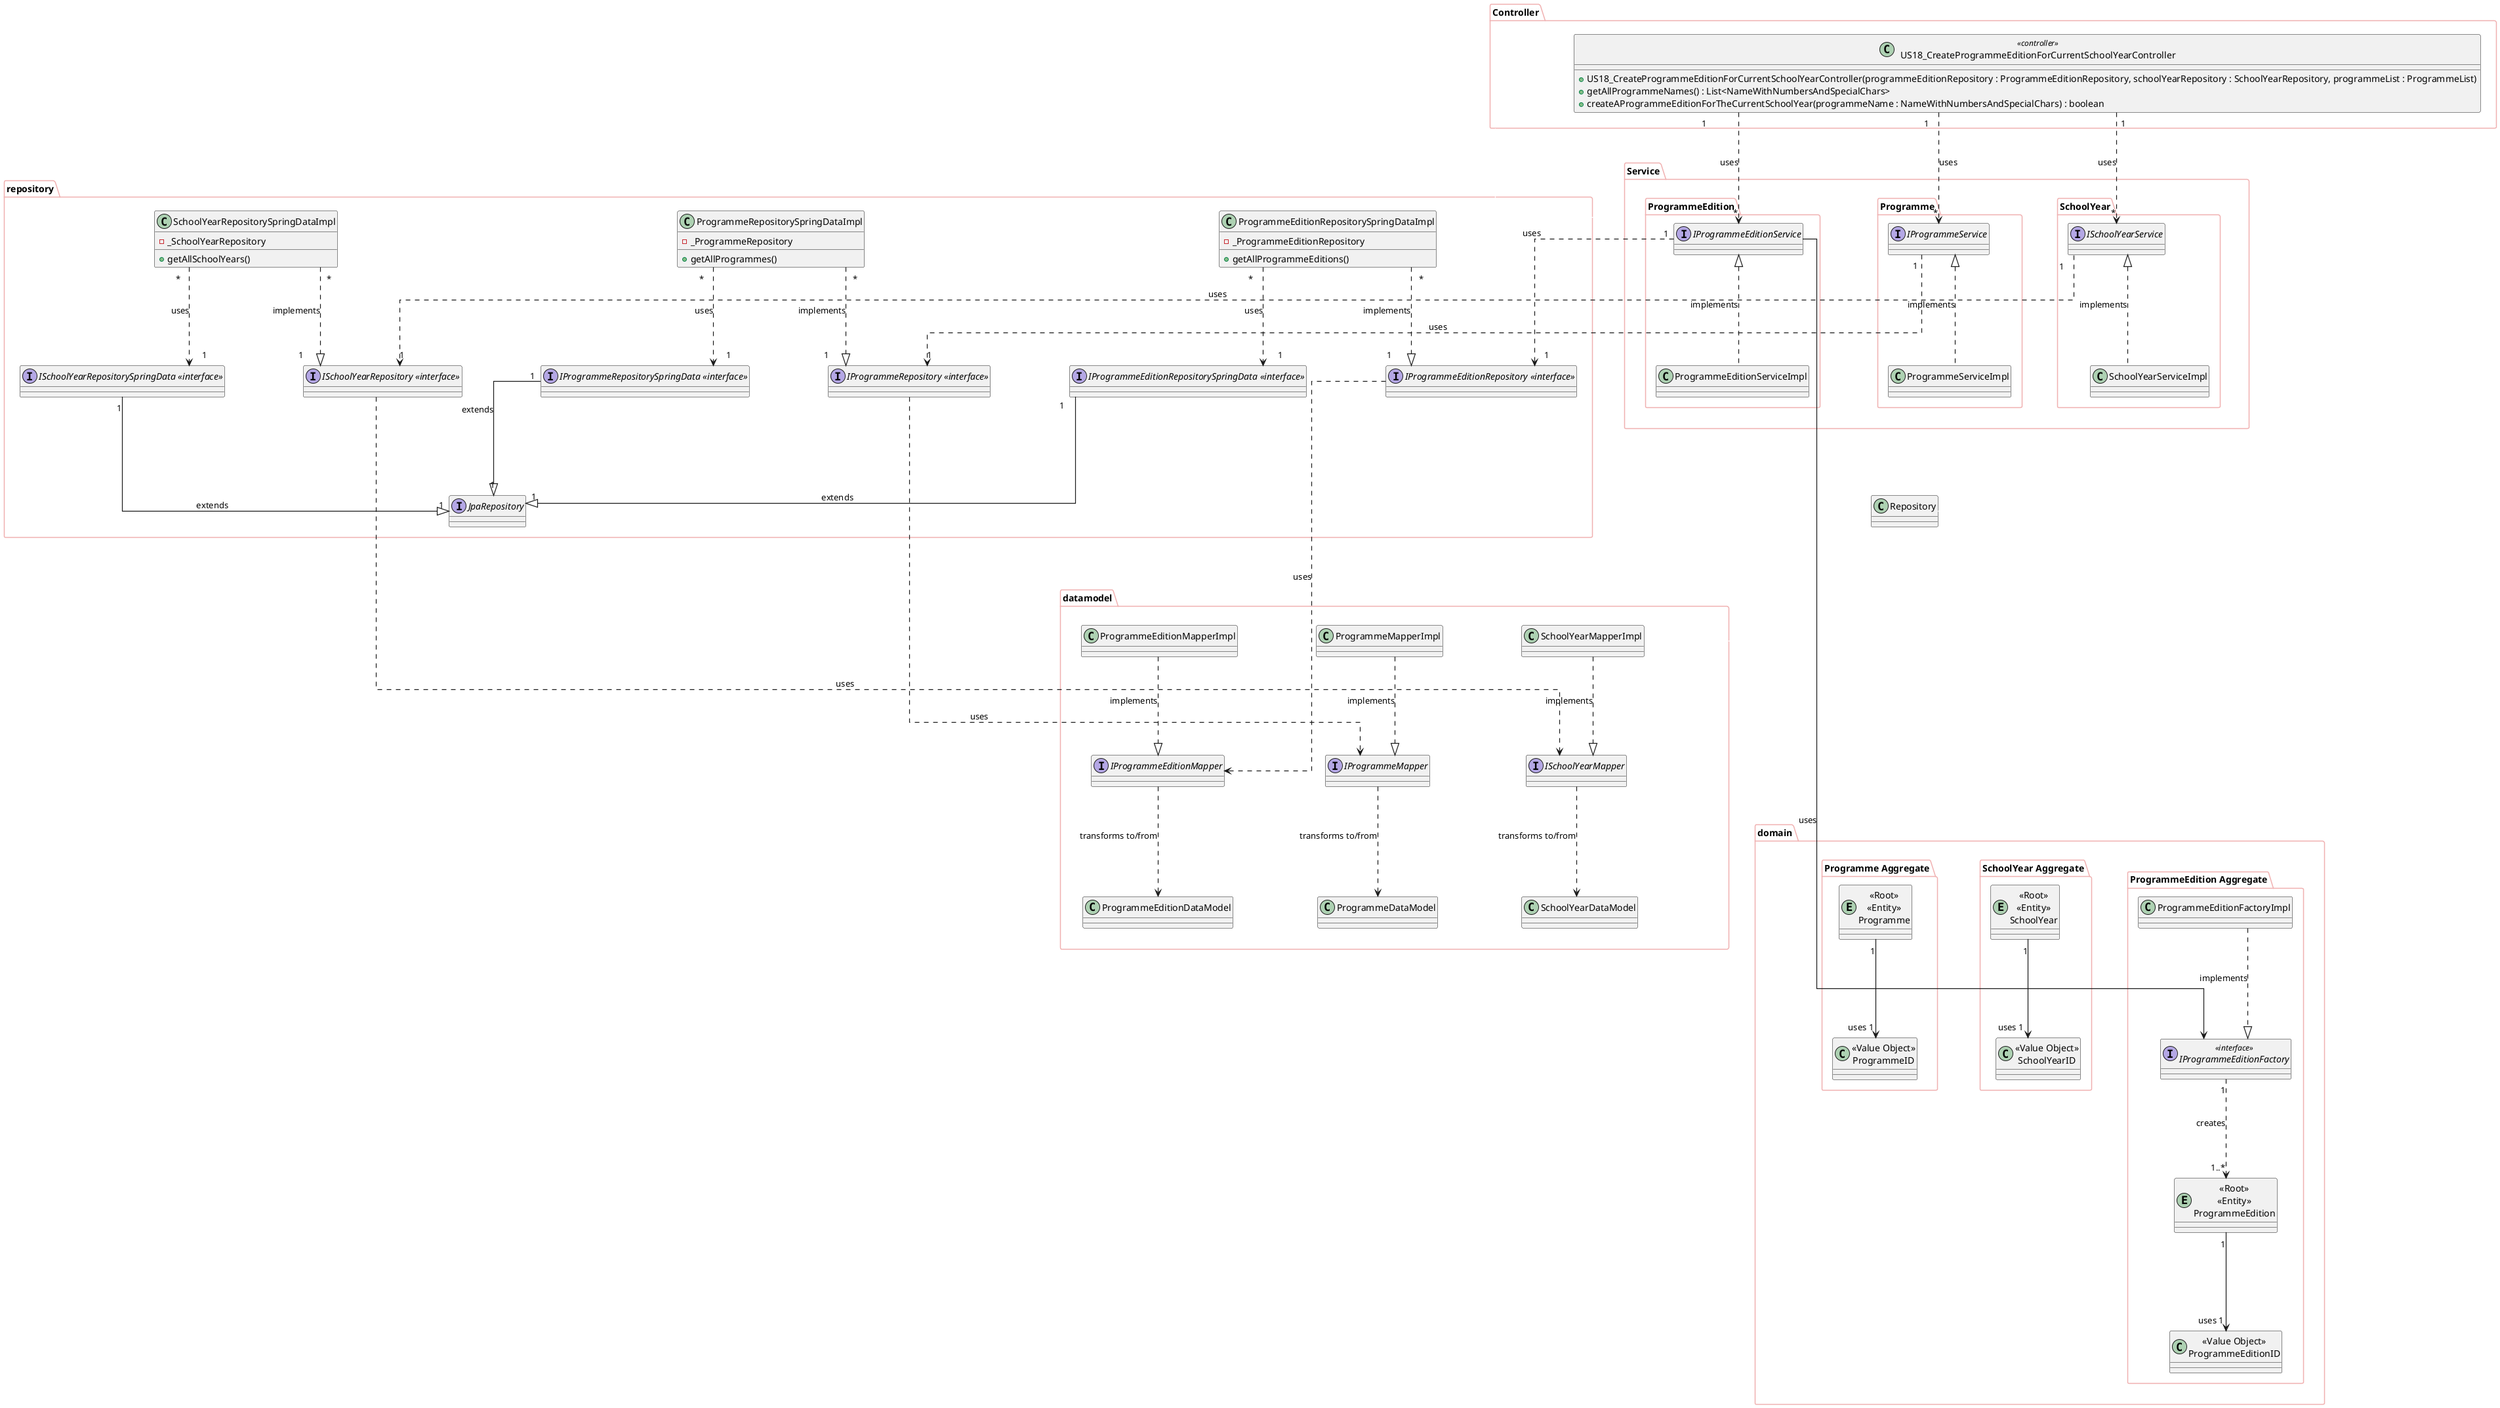 @startuml

skinparam ranksep 150
skinparam nodesep 120
skinparam packageBorderColor #F0B0B0
skinparam arrowThickness 1.2
skinparam linetype ortho
top to bottom direction

package Controller {
    class US18_CreateProgrammeEditionForCurrentSchoolYearController <<controller>> {
        + US18_CreateProgrammeEditionForCurrentSchoolYearController(programmeEditionRepository : ProgrammeEditionRepository, schoolYearRepository : SchoolYearRepository, programmeList : ProgrammeList)
        + getAllProgrammeNames() : List<NameWithNumbersAndSpecialChars>
        + createAProgrammeEditionForTheCurrentSchoolYear(programmeName : NameWithNumbersAndSpecialChars) : boolean
    }
}

package Service {

    package SchoolYear {
            class SchoolYearServiceImpl
            interface ISchoolYearService
    }

    package Programme {
        class ProgrammeServiceImpl
        interface IProgrammeService
    }

    package ProgrammeEdition {
            class ProgrammeEditionServiceImpl
            interface IProgrammeEditionService
    }
}


'interface "IRepository<ProgrammeID, Programme>" as IRepository <<interface>>


package repository{

    Interface JpaRepository

    together{
    class SchoolYearRepositorySpringDataImpl {
        - _SchoolYearRepository
        + getAllSchoolYears()
    }
    interface "ISchoolYearRepository <<interface>>"  {}
    interface "ISchoolYearRepositorySpringData <<interface>>" {}
    }

    together{
    class ProgrammeRepositorySpringDataImpl {
        - _ProgrammeRepository
        + getAllProgrammes()
    }
    interface "IProgrammeRepository <<interface>>"  {}
    interface "IProgrammeRepositorySpringData <<interface>>" {}
    }

    together{
    class ProgrammeEditionRepositorySpringDataImpl {
        - _ProgrammeEditionRepository
        + getAllProgrammeEditions()
    }
    interface "IProgrammeEditionRepository <<interface>>"  {}
    interface "IProgrammeEditionRepositorySpringData <<interface>>" {}
    }
}

package datamodel{

    together{
        interface ISchoolYearMapper
        class SchoolYearMapperImpl
        class SchoolYearDataModel
    }

    together{
        interface IProgrammeMapper
        class ProgrammeMapperImpl
        class ProgrammeDataModel
    }

    together{
        interface IProgrammeEditionMapper
        class ProgrammeEditionMapperImpl
        class ProgrammeEditionDataModel
    }
}


package domain {

    package "SchoolYear Aggregate" {
        entity "<<Root>>\n<<Entity>>\nSchoolYear" {}
        class "<<Value Object>>\nSchoolYearID" {}
    }

    package "Programme Aggregate" {
        entity "<<Root>>\n<<Entity>>\nProgramme" {}
        class "<<Value Object>>\nProgrammeID" {}
    }

    package "ProgrammeEdition Aggregate" {
        entity "<<Root>>\n<<Entity>>\nProgrammeEdition" {}
        class "<<Value Object>>\nProgrammeEditionID" {}
        interface IProgrammeEditionFactory <<interface>> {}
        class ProgrammeEditionFactoryImpl {}
    }
}

Controller -[#white]- Service
Service --[#white]- Repository
Repository -[#white]- datamodel
Repository --[#white]- domain
datamodel --[#white]- domain

'Aggregates -[#white]- ValueObjects

' Controller uses Services Interfaces
US18_CreateProgrammeEditionForCurrentSchoolYearController "1" ..> "*" ISchoolYearService : uses
US18_CreateProgrammeEditionForCurrentSchoolYearController "1" ..> "*" IProgrammeEditionService : uses
US18_CreateProgrammeEditionForCurrentSchoolYearController "1" ..> "*" IProgrammeService : uses

' Services implement interfaces
SchoolYearServiceImpl .up.|> ISchoolYearService : implements
ProgrammeEditionServiceImpl .up.|> IProgrammeEditionService : implements
ProgrammeServiceImpl .up.|> IProgrammeService : implements

'RepositoriesSpring implements IRepositoriesSpring
'SchoolYear
SchoolYearRepositorySpringDataImpl "*" ..|> "1" "ISchoolYearRepository <<interface>>" : implements
SchoolYearRepositorySpringDataImpl "*" ..> "1" "ISchoolYearRepositorySpringData <<interface>>" : uses
"ISchoolYearRepositorySpringData <<interface>>" "1" --|> "1" JpaRepository : extends

'ProgrammeEdition
ProgrammeEditionRepositorySpringDataImpl "*" ..|> "1" "IProgrammeEditionRepository <<interface>>" : implements
ProgrammeEditionRepositorySpringDataImpl "*" ..> "1" "IProgrammeEditionRepositorySpringData <<interface>>" : uses
"IProgrammeEditionRepositorySpringData <<interface>>" "1" --|> "1" JpaRepository : extends

'Programme
ProgrammeRepositorySpringDataImpl "*" ..|> "1" "IProgrammeRepository <<interface>>" : implements
ProgrammeRepositorySpringDataImpl "*" ..> "1" "IProgrammeRepositorySpringData <<interface>>" : uses
"IProgrammeRepositorySpringData <<interface>>" "1" --|> "1" JpaRepository : extends


'Services Uses Repository
ISchoolYearService "1" ..> "1" "ISchoolYearRepository <<interface>>" : uses
IProgrammeEditionService "1" ..> "1" "IProgrammeEditionRepository <<interface>>" : uses
IProgrammeService "1" ..> "1" "IProgrammeRepository <<interface>>" : uses

'Mappers & DataModels
SchoolYearMapperImpl ..|> ISchoolYearMapper : implements
ISchoolYearMapper ..> SchoolYearDataModel : transforms to/from
ProgrammeMapperImpl ..|> IProgrammeMapper : implements
IProgrammeMapper ..> ProgrammeDataModel : transforms to/from
ProgrammeEditionMapperImpl ..|> IProgrammeEditionMapper : implements
IProgrammeEditionMapper ..> ProgrammeEditionDataModel : transforms to/from

'Repository & Mapper
"ISchoolYearRepository <<interface>>" ..> ISchoolYearMapper : uses
"IProgrammeRepository <<interface>>" ..> IProgrammeMapper : uses
"IProgrammeEditionRepository <<interface>>" ..> IProgrammeEditionMapper : uses

'Services Uses Factory
'ISchoolYearService -down-> ISchoolYearFactory: uses
'IAccessMethodService -down-> IAccessMethodFactory: uses
IProgrammeEditionService -down-> IProgrammeEditionFactory: uses


'Domain
'SchoolYear
"<<Root>>\n<<Entity>>\nSchoolYear" "1" --> "uses 1" "<<Value Object>>\nSchoolYearID"

'Programme
"<<Root>>\n<<Entity>>\nProgramme" "1" --> "uses 1" "<<Value Object>>\nProgrammeID"

'ProgrammeEdition
IProgrammeEditionFactory "1" ..> "1..*" "<<Root>>\n<<Entity>>\nProgrammeEdition" : creates
ProgrammeEditionFactoryImpl ..|> IProgrammeEditionFactory: implements
"<<Root>>\n<<Entity>>\nProgrammeEdition" "1" --> "uses 1" "<<Value Object>>\nProgrammeEditionID"





@enduml